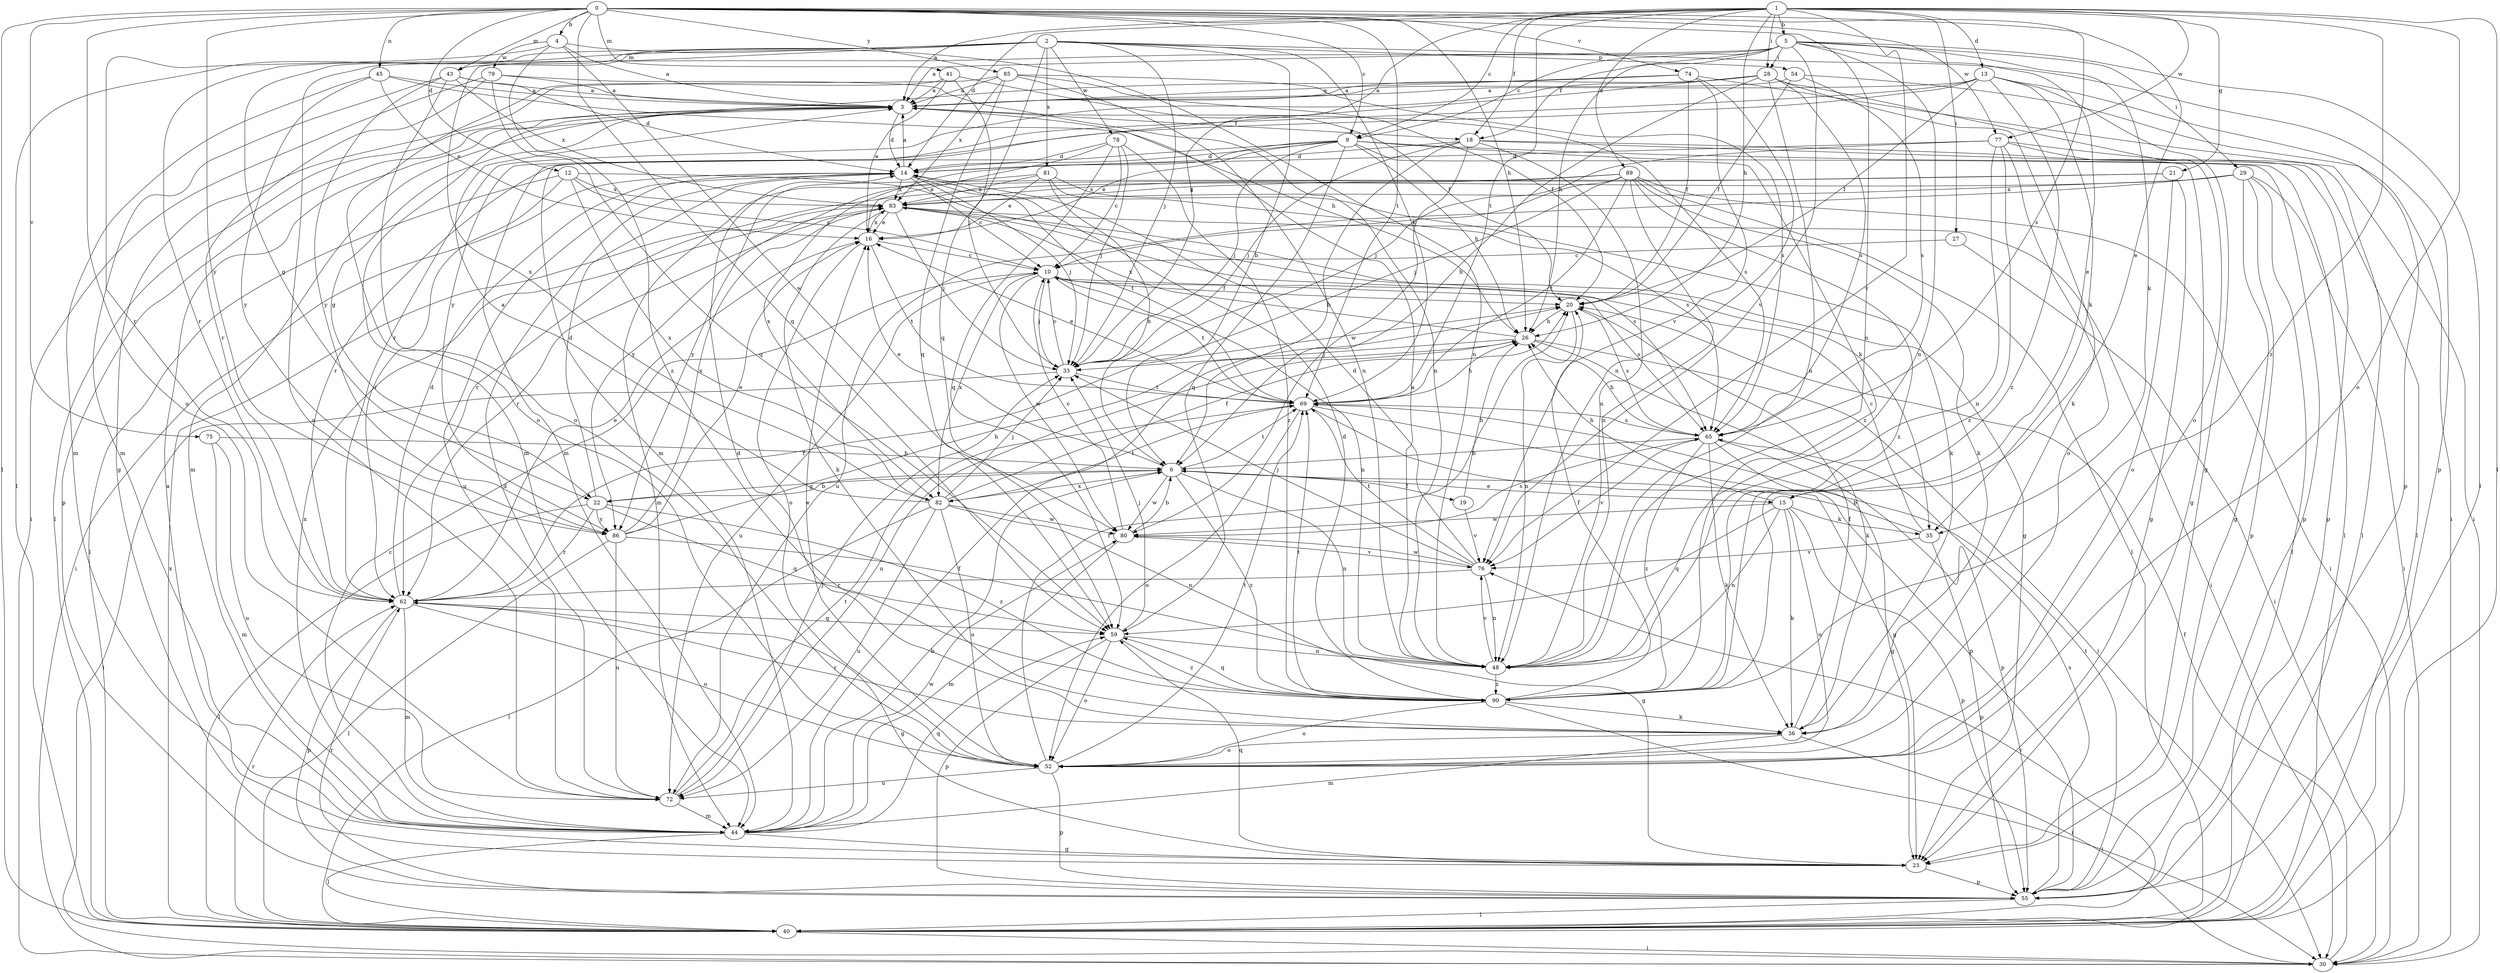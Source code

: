 strict digraph  {
0;
1;
2;
3;
4;
5;
6;
9;
10;
12;
13;
14;
15;
16;
18;
19;
20;
21;
22;
23;
26;
27;
28;
29;
30;
33;
35;
36;
40;
41;
43;
44;
45;
48;
52;
54;
55;
59;
62;
65;
69;
72;
74;
75;
76;
77;
78;
79;
80;
81;
82;
83;
85;
86;
89;
90;
0 -> 4  [label=b];
0 -> 9  [label=c];
0 -> 12  [label=d];
0 -> 15  [label=e];
0 -> 26  [label=h];
0 -> 40  [label=l];
0 -> 41  [label=m];
0 -> 43  [label=m];
0 -> 45  [label=n];
0 -> 48  [label=n];
0 -> 59  [label=q];
0 -> 65  [label=s];
0 -> 69  [label=t];
0 -> 72  [label=u];
0 -> 74  [label=v];
0 -> 75  [label=v];
0 -> 77  [label=w];
0 -> 85  [label=y];
0 -> 86  [label=y];
1 -> 3  [label=a];
1 -> 5  [label=b];
1 -> 9  [label=c];
1 -> 13  [label=d];
1 -> 14  [label=d];
1 -> 18  [label=f];
1 -> 21  [label=g];
1 -> 26  [label=h];
1 -> 27  [label=i];
1 -> 28  [label=i];
1 -> 33  [label=j];
1 -> 40  [label=l];
1 -> 52  [label=o];
1 -> 69  [label=t];
1 -> 76  [label=v];
1 -> 77  [label=w];
1 -> 89  [label=z];
1 -> 90  [label=z];
2 -> 6  [label=b];
2 -> 22  [label=g];
2 -> 33  [label=j];
2 -> 40  [label=l];
2 -> 43  [label=m];
2 -> 54  [label=p];
2 -> 55  [label=p];
2 -> 59  [label=q];
2 -> 62  [label=r];
2 -> 69  [label=t];
2 -> 78  [label=w];
2 -> 81  [label=x];
2 -> 82  [label=x];
3 -> 14  [label=d];
3 -> 18  [label=f];
3 -> 22  [label=g];
3 -> 40  [label=l];
3 -> 44  [label=m];
3 -> 55  [label=p];
3 -> 65  [label=s];
4 -> 3  [label=a];
4 -> 48  [label=n];
4 -> 62  [label=r];
4 -> 79  [label=w];
4 -> 80  [label=w];
4 -> 90  [label=z];
5 -> 3  [label=a];
5 -> 9  [label=c];
5 -> 15  [label=e];
5 -> 18  [label=f];
5 -> 26  [label=h];
5 -> 28  [label=i];
5 -> 29  [label=i];
5 -> 35  [label=k];
5 -> 40  [label=l];
5 -> 48  [label=n];
5 -> 72  [label=u];
5 -> 76  [label=v];
6 -> 15  [label=e];
6 -> 16  [label=e];
6 -> 19  [label=f];
6 -> 22  [label=g];
6 -> 48  [label=n];
6 -> 69  [label=t];
6 -> 80  [label=w];
6 -> 82  [label=x];
6 -> 90  [label=z];
9 -> 14  [label=d];
9 -> 16  [label=e];
9 -> 26  [label=h];
9 -> 33  [label=j];
9 -> 40  [label=l];
9 -> 55  [label=p];
9 -> 59  [label=q];
9 -> 62  [label=r];
9 -> 82  [label=x];
9 -> 90  [label=z];
10 -> 20  [label=f];
10 -> 33  [label=j];
10 -> 48  [label=n];
10 -> 65  [label=s];
10 -> 69  [label=t];
10 -> 72  [label=u];
10 -> 80  [label=w];
10 -> 82  [label=x];
12 -> 10  [label=c];
12 -> 35  [label=k];
12 -> 40  [label=l];
12 -> 62  [label=r];
12 -> 82  [label=x];
12 -> 83  [label=x];
13 -> 3  [label=a];
13 -> 20  [label=f];
13 -> 23  [label=g];
13 -> 35  [label=k];
13 -> 44  [label=m];
13 -> 55  [label=p];
13 -> 86  [label=y];
13 -> 90  [label=z];
14 -> 3  [label=a];
14 -> 10  [label=c];
14 -> 30  [label=i];
14 -> 33  [label=j];
14 -> 69  [label=t];
14 -> 72  [label=u];
14 -> 83  [label=x];
15 -> 26  [label=h];
15 -> 35  [label=k];
15 -> 36  [label=k];
15 -> 48  [label=n];
15 -> 52  [label=o];
15 -> 55  [label=p];
15 -> 59  [label=q];
15 -> 80  [label=w];
16 -> 10  [label=c];
16 -> 52  [label=o];
16 -> 69  [label=t];
16 -> 83  [label=x];
18 -> 6  [label=b];
18 -> 14  [label=d];
18 -> 33  [label=j];
18 -> 40  [label=l];
18 -> 48  [label=n];
18 -> 55  [label=p];
18 -> 80  [label=w];
19 -> 26  [label=h];
19 -> 76  [label=v];
20 -> 26  [label=h];
20 -> 48  [label=n];
20 -> 65  [label=s];
21 -> 23  [label=g];
21 -> 52  [label=o];
21 -> 83  [label=x];
21 -> 86  [label=y];
22 -> 6  [label=b];
22 -> 14  [label=d];
22 -> 40  [label=l];
22 -> 59  [label=q];
22 -> 62  [label=r];
22 -> 86  [label=y];
22 -> 90  [label=z];
23 -> 3  [label=a];
23 -> 55  [label=p];
23 -> 59  [label=q];
26 -> 30  [label=i];
26 -> 33  [label=j];
26 -> 36  [label=k];
26 -> 72  [label=u];
26 -> 83  [label=x];
27 -> 10  [label=c];
27 -> 30  [label=i];
28 -> 3  [label=a];
28 -> 6  [label=b];
28 -> 36  [label=k];
28 -> 44  [label=m];
28 -> 48  [label=n];
28 -> 52  [label=o];
28 -> 62  [label=r];
28 -> 65  [label=s];
29 -> 23  [label=g];
29 -> 30  [label=i];
29 -> 40  [label=l];
29 -> 55  [label=p];
29 -> 62  [label=r];
29 -> 72  [label=u];
29 -> 83  [label=x];
30 -> 20  [label=f];
33 -> 10  [label=c];
33 -> 30  [label=i];
33 -> 69  [label=t];
35 -> 6  [label=b];
35 -> 10  [label=c];
35 -> 55  [label=p];
35 -> 76  [label=v];
36 -> 14  [label=d];
36 -> 20  [label=f];
36 -> 30  [label=i];
36 -> 44  [label=m];
36 -> 52  [label=o];
36 -> 62  [label=r];
40 -> 30  [label=i];
40 -> 62  [label=r];
40 -> 76  [label=v];
40 -> 83  [label=x];
41 -> 3  [label=a];
41 -> 16  [label=e];
41 -> 20  [label=f];
41 -> 33  [label=j];
41 -> 52  [label=o];
43 -> 3  [label=a];
43 -> 14  [label=d];
43 -> 44  [label=m];
43 -> 52  [label=o];
43 -> 83  [label=x];
43 -> 86  [label=y];
44 -> 6  [label=b];
44 -> 10  [label=c];
44 -> 20  [label=f];
44 -> 23  [label=g];
44 -> 40  [label=l];
44 -> 59  [label=q];
44 -> 80  [label=w];
44 -> 83  [label=x];
45 -> 3  [label=a];
45 -> 16  [label=e];
45 -> 26  [label=h];
45 -> 44  [label=m];
45 -> 86  [label=y];
48 -> 3  [label=a];
48 -> 76  [label=v];
48 -> 90  [label=z];
52 -> 16  [label=e];
52 -> 20  [label=f];
52 -> 55  [label=p];
52 -> 69  [label=t];
52 -> 72  [label=u];
54 -> 3  [label=a];
54 -> 20  [label=f];
54 -> 30  [label=i];
54 -> 65  [label=s];
55 -> 40  [label=l];
55 -> 62  [label=r];
55 -> 65  [label=s];
55 -> 69  [label=t];
59 -> 33  [label=j];
59 -> 48  [label=n];
59 -> 52  [label=o];
59 -> 55  [label=p];
59 -> 90  [label=z];
62 -> 14  [label=d];
62 -> 16  [label=e];
62 -> 20  [label=f];
62 -> 23  [label=g];
62 -> 44  [label=m];
62 -> 52  [label=o];
62 -> 55  [label=p];
62 -> 59  [label=q];
65 -> 6  [label=b];
65 -> 23  [label=g];
65 -> 26  [label=h];
65 -> 36  [label=k];
65 -> 55  [label=p];
65 -> 76  [label=v];
65 -> 90  [label=z];
69 -> 16  [label=e];
69 -> 23  [label=g];
69 -> 26  [label=h];
69 -> 52  [label=o];
69 -> 55  [label=p];
69 -> 65  [label=s];
72 -> 14  [label=d];
72 -> 33  [label=j];
72 -> 44  [label=m];
72 -> 69  [label=t];
74 -> 3  [label=a];
74 -> 20  [label=f];
74 -> 30  [label=i];
74 -> 44  [label=m];
74 -> 48  [label=n];
74 -> 76  [label=v];
75 -> 6  [label=b];
75 -> 44  [label=m];
75 -> 72  [label=u];
76 -> 14  [label=d];
76 -> 33  [label=j];
76 -> 48  [label=n];
76 -> 62  [label=r];
76 -> 69  [label=t];
76 -> 80  [label=w];
77 -> 14  [label=d];
77 -> 23  [label=g];
77 -> 33  [label=j];
77 -> 40  [label=l];
77 -> 48  [label=n];
77 -> 52  [label=o];
77 -> 90  [label=z];
78 -> 10  [label=c];
78 -> 14  [label=d];
78 -> 16  [label=e];
78 -> 33  [label=j];
78 -> 59  [label=q];
78 -> 90  [label=z];
79 -> 3  [label=a];
79 -> 30  [label=i];
79 -> 48  [label=n];
79 -> 59  [label=q];
79 -> 62  [label=r];
80 -> 6  [label=b];
80 -> 10  [label=c];
80 -> 44  [label=m];
80 -> 65  [label=s];
80 -> 76  [label=v];
81 -> 6  [label=b];
81 -> 16  [label=e];
81 -> 36  [label=k];
81 -> 44  [label=m];
81 -> 65  [label=s];
81 -> 83  [label=x];
82 -> 3  [label=a];
82 -> 20  [label=f];
82 -> 33  [label=j];
82 -> 40  [label=l];
82 -> 48  [label=n];
82 -> 52  [label=o];
82 -> 69  [label=t];
82 -> 72  [label=u];
82 -> 80  [label=w];
83 -> 16  [label=e];
83 -> 23  [label=g];
83 -> 30  [label=i];
83 -> 33  [label=j];
83 -> 36  [label=k];
83 -> 62  [label=r];
83 -> 65  [label=s];
85 -> 3  [label=a];
85 -> 20  [label=f];
85 -> 23  [label=g];
85 -> 48  [label=n];
85 -> 59  [label=q];
85 -> 65  [label=s];
85 -> 83  [label=x];
86 -> 16  [label=e];
86 -> 23  [label=g];
86 -> 26  [label=h];
86 -> 40  [label=l];
86 -> 72  [label=u];
86 -> 83  [label=x];
89 -> 10  [label=c];
89 -> 30  [label=i];
89 -> 33  [label=j];
89 -> 36  [label=k];
89 -> 40  [label=l];
89 -> 48  [label=n];
89 -> 69  [label=t];
89 -> 83  [label=x];
89 -> 86  [label=y];
89 -> 90  [label=z];
90 -> 14  [label=d];
90 -> 20  [label=f];
90 -> 30  [label=i];
90 -> 36  [label=k];
90 -> 52  [label=o];
90 -> 59  [label=q];
90 -> 69  [label=t];
}
